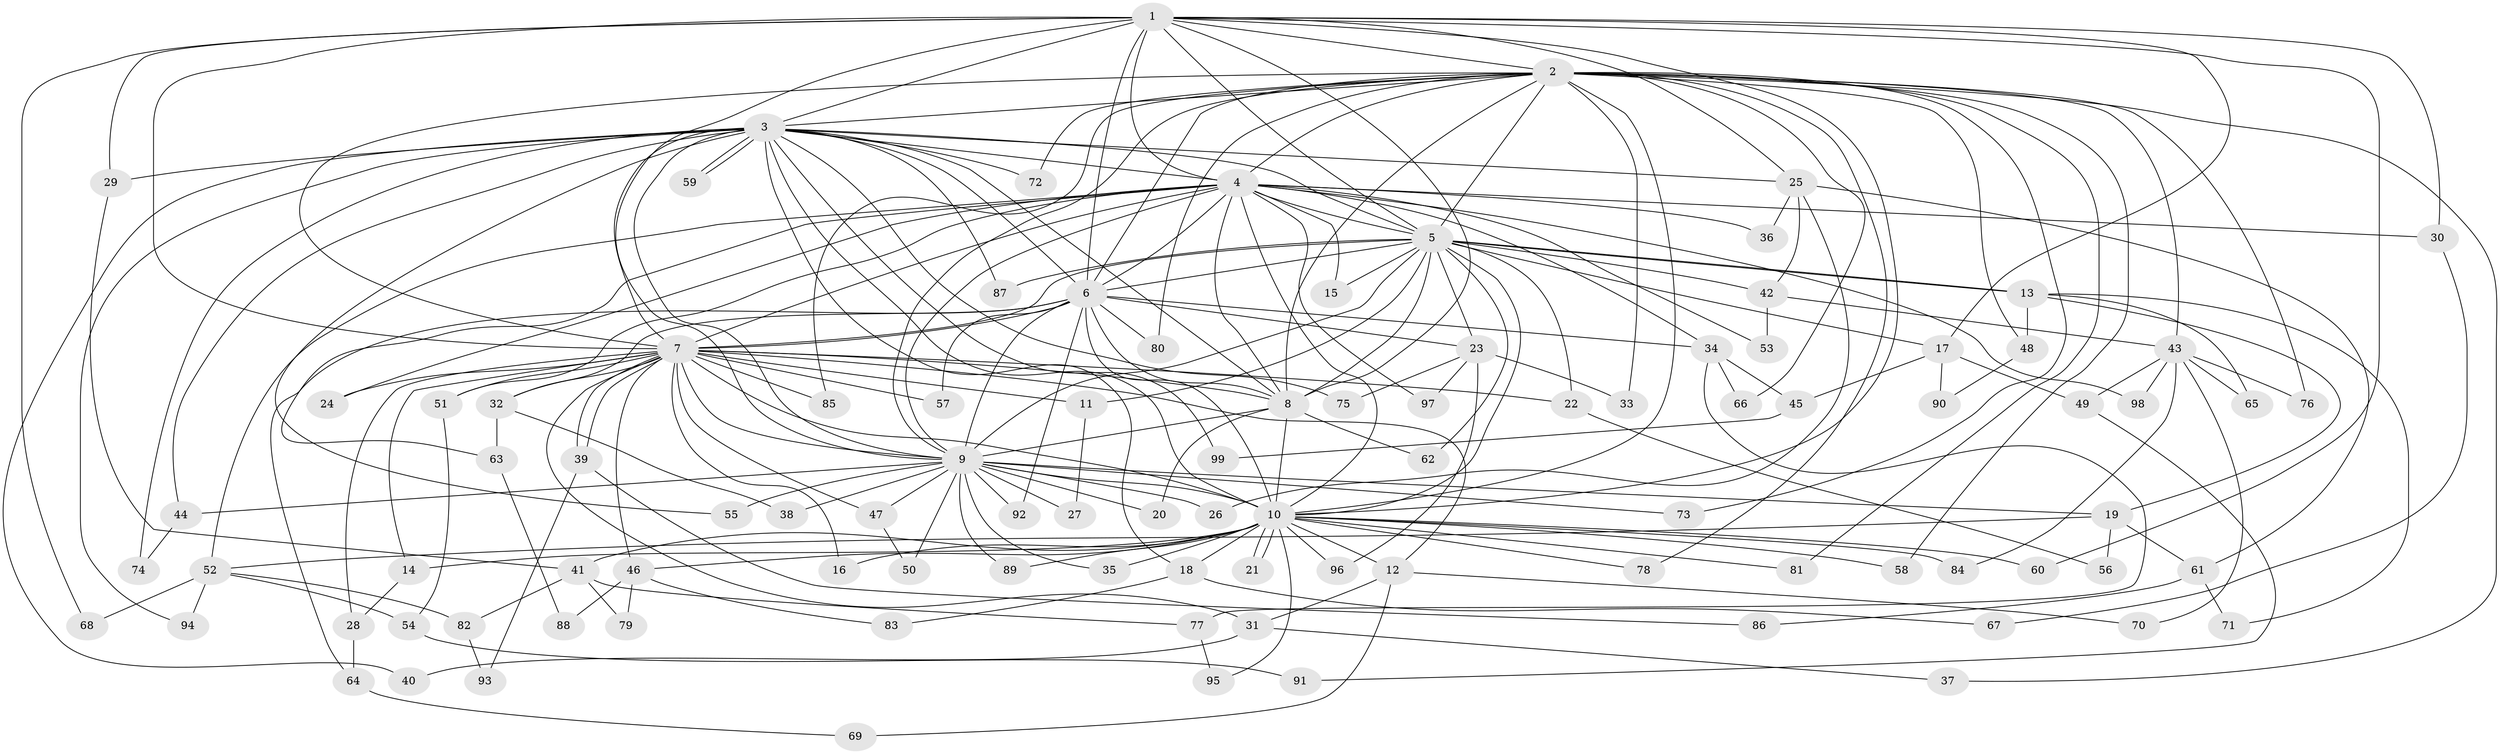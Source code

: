 // coarse degree distribution, {25: 0.014285714285714285, 18: 0.04285714285714286, 16: 0.014285714285714285, 12: 0.014285714285714285, 24: 0.014285714285714285, 3: 0.17142857142857143, 5: 0.05714285714285714, 2: 0.4714285714285714, 9: 0.014285714285714285, 4: 0.08571428571428572, 6: 0.05714285714285714, 1: 0.02857142857142857, 8: 0.014285714285714285}
// Generated by graph-tools (version 1.1) at 2025/50/03/04/25 22:50:01]
// undirected, 99 vertices, 223 edges
graph export_dot {
  node [color=gray90,style=filled];
  1;
  2;
  3;
  4;
  5;
  6;
  7;
  8;
  9;
  10;
  11;
  12;
  13;
  14;
  15;
  16;
  17;
  18;
  19;
  20;
  21;
  22;
  23;
  24;
  25;
  26;
  27;
  28;
  29;
  30;
  31;
  32;
  33;
  34;
  35;
  36;
  37;
  38;
  39;
  40;
  41;
  42;
  43;
  44;
  45;
  46;
  47;
  48;
  49;
  50;
  51;
  52;
  53;
  54;
  55;
  56;
  57;
  58;
  59;
  60;
  61;
  62;
  63;
  64;
  65;
  66;
  67;
  68;
  69;
  70;
  71;
  72;
  73;
  74;
  75;
  76;
  77;
  78;
  79;
  80;
  81;
  82;
  83;
  84;
  85;
  86;
  87;
  88;
  89;
  90;
  91;
  92;
  93;
  94;
  95;
  96;
  97;
  98;
  99;
  1 -- 2;
  1 -- 3;
  1 -- 4;
  1 -- 5;
  1 -- 6;
  1 -- 7;
  1 -- 8;
  1 -- 9;
  1 -- 10;
  1 -- 17;
  1 -- 25;
  1 -- 29;
  1 -- 30;
  1 -- 60;
  1 -- 68;
  2 -- 3;
  2 -- 4;
  2 -- 5;
  2 -- 6;
  2 -- 7;
  2 -- 8;
  2 -- 9;
  2 -- 10;
  2 -- 33;
  2 -- 37;
  2 -- 43;
  2 -- 48;
  2 -- 58;
  2 -- 66;
  2 -- 72;
  2 -- 73;
  2 -- 76;
  2 -- 78;
  2 -- 80;
  2 -- 81;
  2 -- 85;
  3 -- 4;
  3 -- 5;
  3 -- 6;
  3 -- 7;
  3 -- 8;
  3 -- 9;
  3 -- 10;
  3 -- 18;
  3 -- 25;
  3 -- 29;
  3 -- 40;
  3 -- 44;
  3 -- 55;
  3 -- 59;
  3 -- 59;
  3 -- 72;
  3 -- 74;
  3 -- 75;
  3 -- 87;
  3 -- 94;
  3 -- 99;
  4 -- 5;
  4 -- 6;
  4 -- 7;
  4 -- 8;
  4 -- 9;
  4 -- 10;
  4 -- 15;
  4 -- 24;
  4 -- 30;
  4 -- 34;
  4 -- 36;
  4 -- 51;
  4 -- 52;
  4 -- 53;
  4 -- 63;
  4 -- 97;
  4 -- 98;
  5 -- 6;
  5 -- 7;
  5 -- 8;
  5 -- 9;
  5 -- 10;
  5 -- 11;
  5 -- 13;
  5 -- 13;
  5 -- 15;
  5 -- 17;
  5 -- 22;
  5 -- 23;
  5 -- 42;
  5 -- 62;
  5 -- 87;
  6 -- 7;
  6 -- 8;
  6 -- 9;
  6 -- 10;
  6 -- 23;
  6 -- 32;
  6 -- 34;
  6 -- 57;
  6 -- 64;
  6 -- 80;
  6 -- 92;
  7 -- 8;
  7 -- 9;
  7 -- 10;
  7 -- 11;
  7 -- 12;
  7 -- 14;
  7 -- 16;
  7 -- 22;
  7 -- 24;
  7 -- 28;
  7 -- 31;
  7 -- 32;
  7 -- 39;
  7 -- 39;
  7 -- 46;
  7 -- 47;
  7 -- 51;
  7 -- 57;
  7 -- 85;
  8 -- 9;
  8 -- 10;
  8 -- 20;
  8 -- 62;
  9 -- 10;
  9 -- 19;
  9 -- 20;
  9 -- 26;
  9 -- 27;
  9 -- 35;
  9 -- 38;
  9 -- 44;
  9 -- 47;
  9 -- 50;
  9 -- 55;
  9 -- 73;
  9 -- 89;
  9 -- 92;
  10 -- 12;
  10 -- 14;
  10 -- 16;
  10 -- 18;
  10 -- 21;
  10 -- 21;
  10 -- 35;
  10 -- 41;
  10 -- 46;
  10 -- 58;
  10 -- 60;
  10 -- 78;
  10 -- 81;
  10 -- 84;
  10 -- 89;
  10 -- 95;
  10 -- 96;
  11 -- 27;
  12 -- 31;
  12 -- 69;
  12 -- 70;
  13 -- 19;
  13 -- 48;
  13 -- 65;
  13 -- 71;
  14 -- 28;
  17 -- 45;
  17 -- 49;
  17 -- 90;
  18 -- 67;
  18 -- 83;
  19 -- 52;
  19 -- 56;
  19 -- 61;
  22 -- 56;
  23 -- 33;
  23 -- 75;
  23 -- 96;
  23 -- 97;
  25 -- 26;
  25 -- 36;
  25 -- 42;
  25 -- 61;
  28 -- 64;
  29 -- 41;
  30 -- 67;
  31 -- 37;
  31 -- 40;
  32 -- 38;
  32 -- 63;
  34 -- 45;
  34 -- 66;
  34 -- 77;
  39 -- 86;
  39 -- 93;
  41 -- 77;
  41 -- 79;
  41 -- 82;
  42 -- 43;
  42 -- 53;
  43 -- 49;
  43 -- 65;
  43 -- 70;
  43 -- 76;
  43 -- 84;
  43 -- 98;
  44 -- 74;
  45 -- 99;
  46 -- 79;
  46 -- 83;
  46 -- 88;
  47 -- 50;
  48 -- 90;
  49 -- 91;
  51 -- 54;
  52 -- 54;
  52 -- 68;
  52 -- 82;
  52 -- 94;
  54 -- 91;
  61 -- 71;
  61 -- 86;
  63 -- 88;
  64 -- 69;
  77 -- 95;
  82 -- 93;
}
